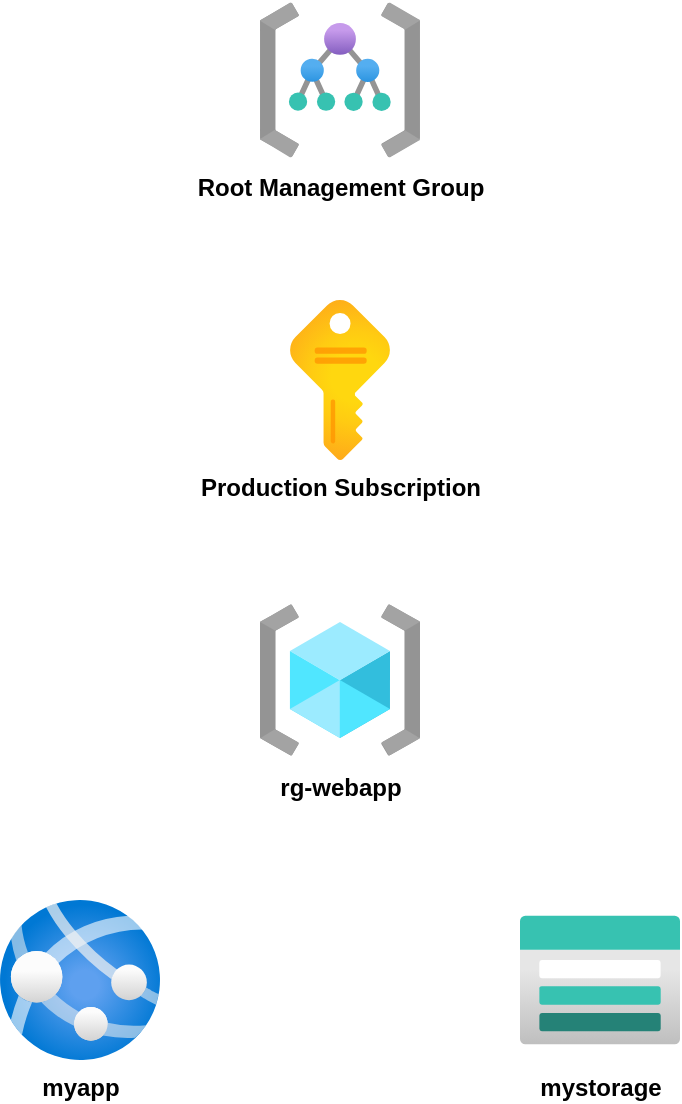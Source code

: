 <?xml version="1.0" ?>
<mxfile>
  <diagram id="main-diagram" name="Azure Infrastructure">
    <mxGraphModel dx="2500" dy="2000" grid="1" gridSize="10" guides="1" tooltips="1" connect="1" arrows="1" fold="1" page="1" pageScale="1" pageWidth="4681" pageHeight="3300">
      <root>
        <mxCell id="0"/>
        <mxCell id="1" parent="0"/>
        <mxCell id="node-0" style="image;aspect=fixed;html=1;points=[];align=center;fontSize=12;image=img/lib/azure2/general/Management_Groups.svg" parent="1" vertex="1">
          <mxGeometry x="290" y="100" width="80" height="80" as="geometry"/>
          <object label="&lt;b&gt;Root Management Group&lt;/b&gt;" as="value" type="Microsoft.Management/managementGroups"/>
        </mxCell>
        <mxCell id="node-1" style="image;aspect=fixed;html=1;points=[];align=center;fontSize=12;image=img/lib/azure2/general/Subscriptions.svg" parent="1" vertex="1">
          <mxGeometry x="290" y="250" width="80" height="80" as="geometry"/>
          <object label="&lt;b&gt;Production Subscription&lt;/b&gt;" as="value" type="Microsoft.Resources/subscriptions"/>
        </mxCell>
        <mxCell id="node-2" style="image;aspect=fixed;html=1;points=[];align=center;fontSize=12;image=img/lib/azure2/general/Resource_Groups.svg" parent="1" vertex="1">
          <mxGeometry x="290" y="400" width="80" height="80" as="geometry"/>
          <object label="&lt;b&gt;rg-webapp&lt;/b&gt;" as="value" type="Microsoft.Resources/subscriptions/resourceGroups"/>
        </mxCell>
        <mxCell id="node-3" style="image;aspect=fixed;html=1;points=[];align=center;fontSize=12;image=img/lib/azure2/compute/App_Services.svg" parent="1" vertex="1">
          <mxGeometry x="160" y="550" width="80" height="80" as="geometry"/>
          <object label="&lt;b&gt;myapp&lt;/b&gt;" as="value" type="Microsoft.Web/sites"/>
        </mxCell>
        <mxCell id="node-4" style="image;aspect=fixed;html=1;points=[];align=center;fontSize=12;image=img/lib/azure2/storage/Storage_Accounts.svg" parent="1" vertex="1">
          <mxGeometry x="420" y="550" width="80" height="80" as="geometry"/>
          <object label="&lt;b&gt;mystorage&lt;/b&gt;" as="value" type="Microsoft.Storage/storageAccounts"/>
        </mxCell>
      </root>
    </mxGraphModel>
  </diagram>
</mxfile>
